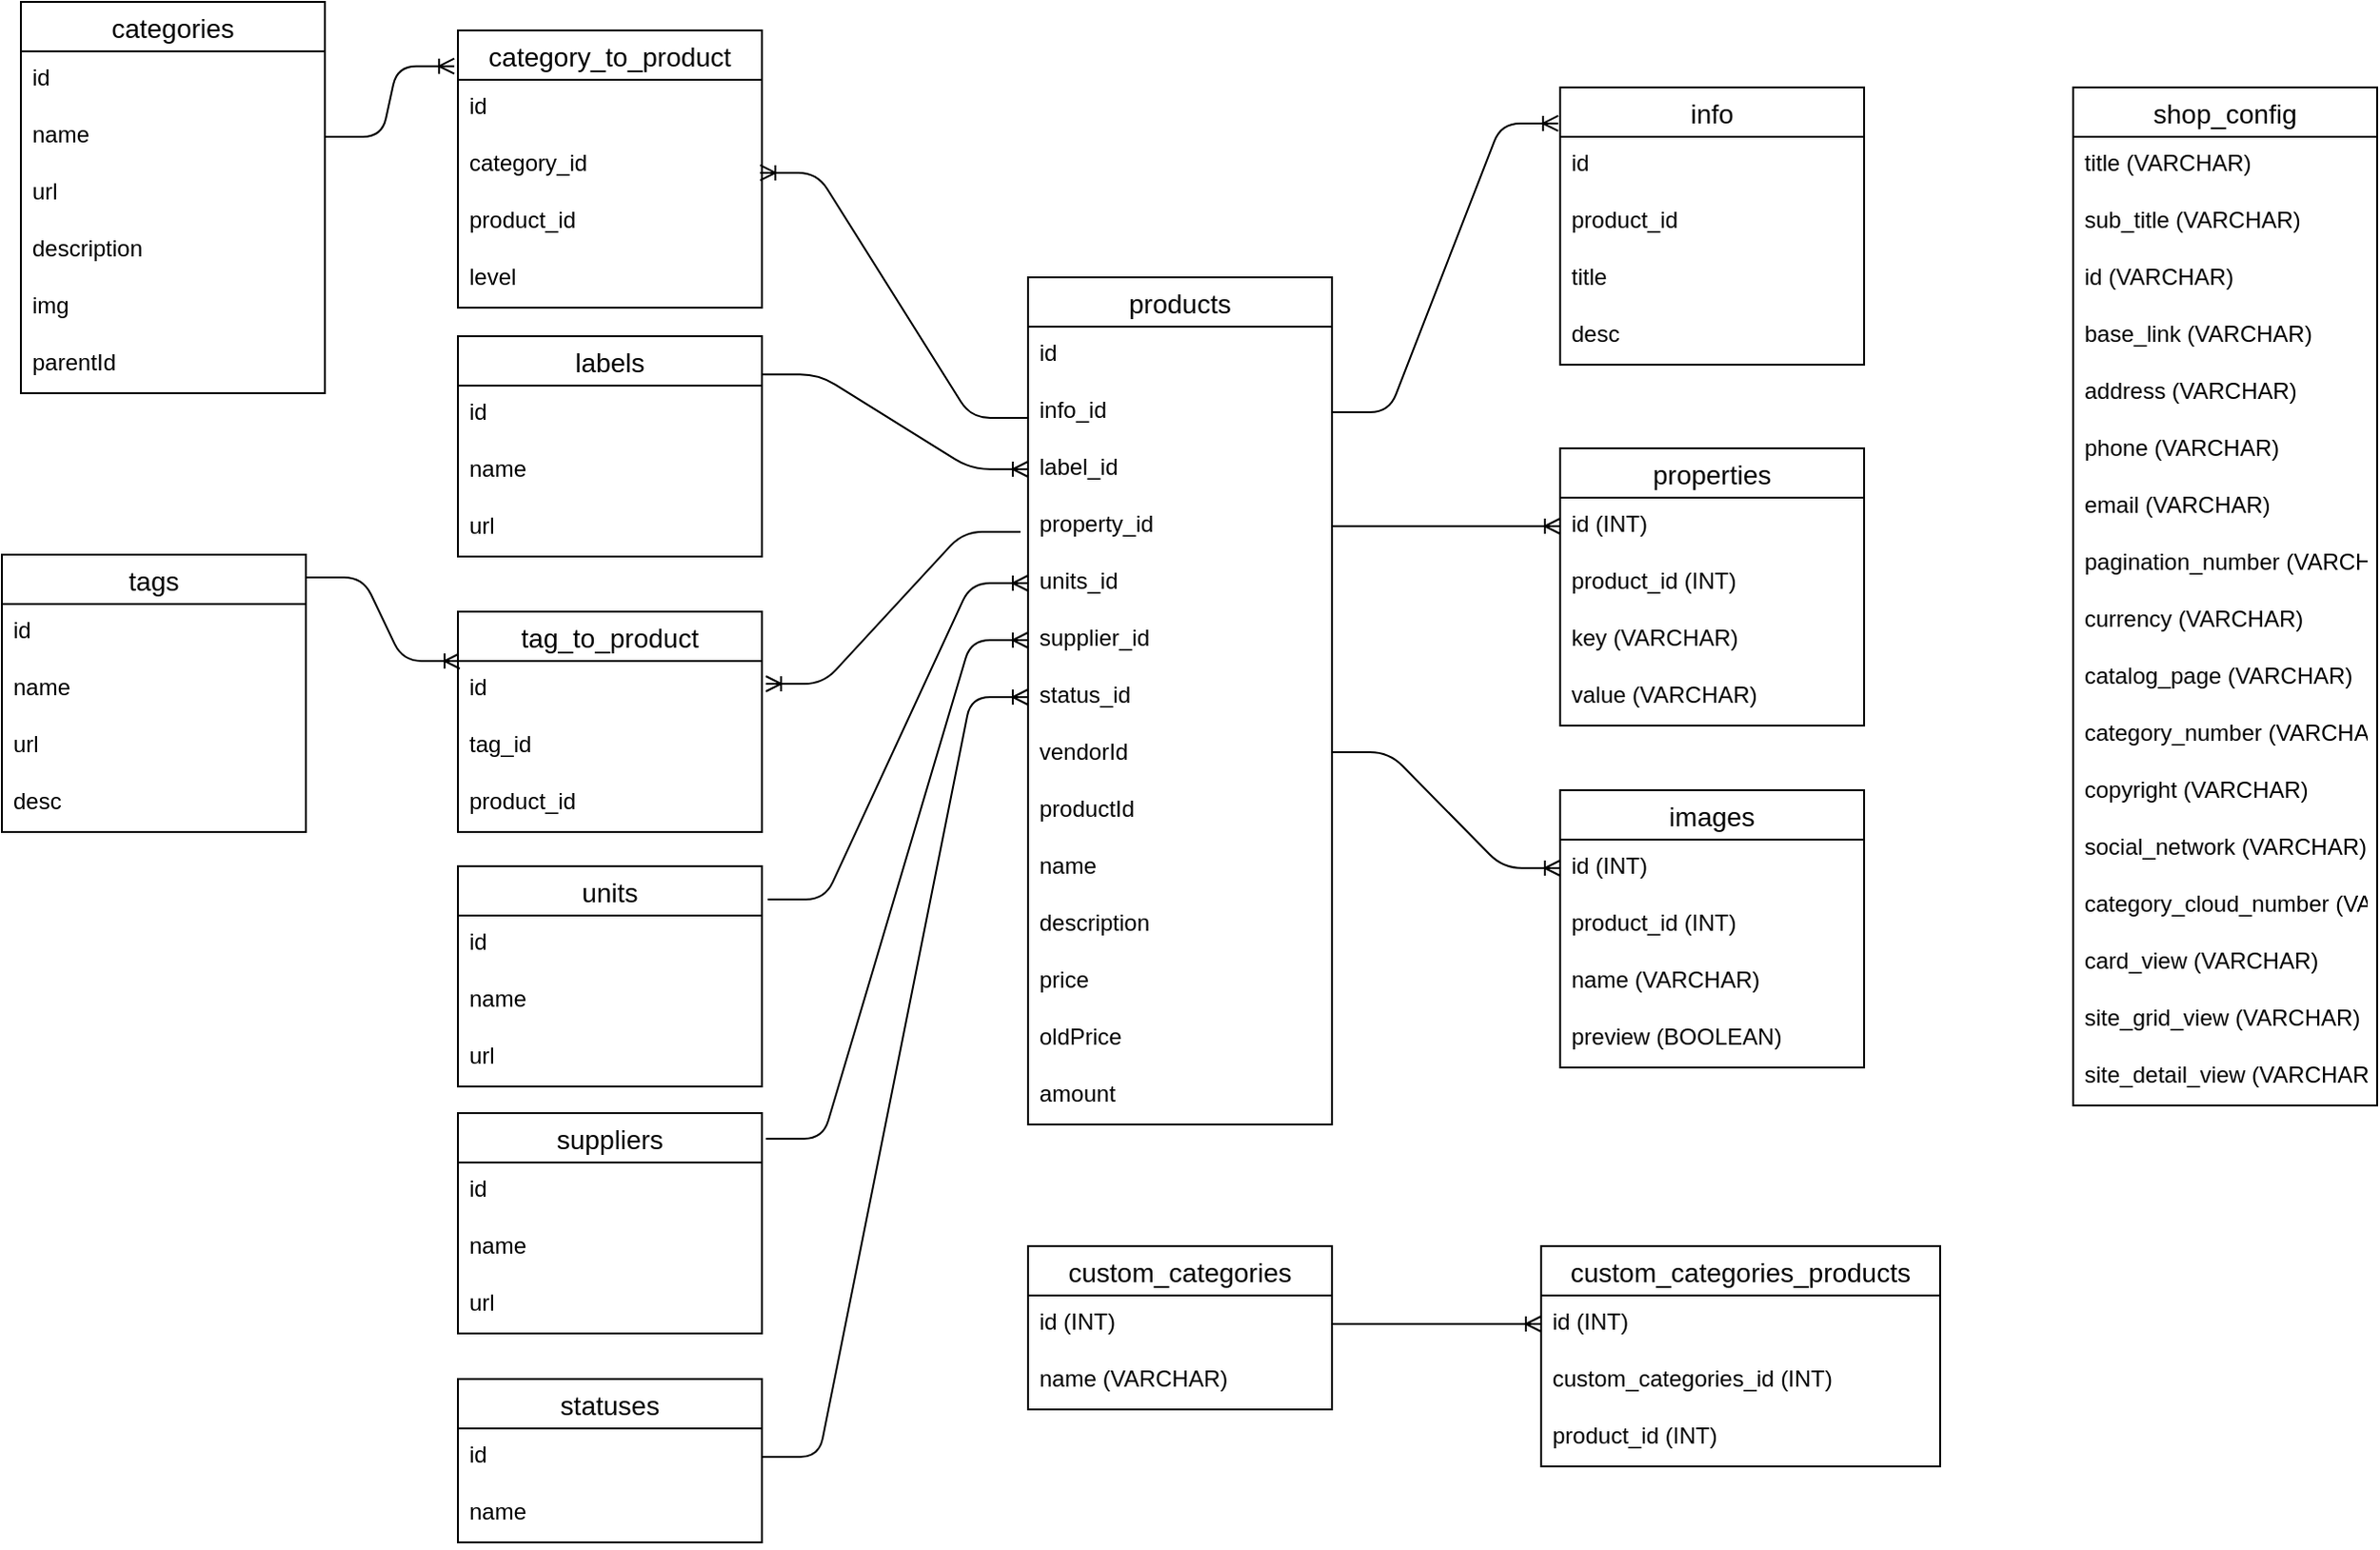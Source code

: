 <mxfile version="15.3.5" type="device"><diagram id="36N0CH02LClI_VY_MF4J" name="Page-1"><mxGraphModel dx="1422" dy="777" grid="1" gridSize="10" guides="1" tooltips="1" connect="1" arrows="1" fold="1" page="1" pageScale="1" pageWidth="2339" pageHeight="3300" math="0" shadow="0"><root><mxCell id="0"/><mxCell id="1" parent="0"/><mxCell id="BFThYjjBlG5zubjrRYY2-1" value="products" style="swimlane;fontStyle=0;childLayout=stackLayout;horizontal=1;startSize=26;horizontalStack=0;resizeParent=1;resizeParentMax=0;resizeLast=0;collapsible=1;marginBottom=0;align=center;fontSize=14;" parent="1" vertex="1"><mxGeometry x="620" y="215" width="160" height="446" as="geometry"/></mxCell><mxCell id="BFThYjjBlG5zubjrRYY2-2" value="id" style="text;strokeColor=none;fillColor=none;spacingLeft=4;spacingRight=4;overflow=hidden;rotatable=0;points=[[0,0.5],[1,0.5]];portConstraint=eastwest;fontSize=12;" parent="BFThYjjBlG5zubjrRYY2-1" vertex="1"><mxGeometry y="26" width="160" height="30" as="geometry"/></mxCell><mxCell id="BFThYjjBlG5zubjrRYY2-4" value="info_id" style="text;strokeColor=none;fillColor=none;spacingLeft=4;spacingRight=4;overflow=hidden;rotatable=0;points=[[0,0.5],[1,0.5]];portConstraint=eastwest;fontSize=12;" parent="BFThYjjBlG5zubjrRYY2-1" vertex="1"><mxGeometry y="56" width="160" height="30" as="geometry"/></mxCell><mxCell id="BFThYjjBlG5zubjrRYY2-85" value="label_id" style="text;strokeColor=none;fillColor=none;spacingLeft=4;spacingRight=4;overflow=hidden;rotatable=0;points=[[0,0.5],[1,0.5]];portConstraint=eastwest;fontSize=12;" parent="BFThYjjBlG5zubjrRYY2-1" vertex="1"><mxGeometry y="86" width="160" height="30" as="geometry"/></mxCell><mxCell id="BFThYjjBlG5zubjrRYY2-108" value="property_id&#10;" style="text;strokeColor=none;fillColor=none;spacingLeft=4;spacingRight=4;overflow=hidden;rotatable=0;points=[[0,0.5],[1,0.5]];portConstraint=eastwest;fontSize=12;" parent="BFThYjjBlG5zubjrRYY2-1" vertex="1"><mxGeometry y="116" width="160" height="30" as="geometry"/></mxCell><mxCell id="BFThYjjBlG5zubjrRYY2-28" value="units_id" style="text;strokeColor=none;fillColor=none;spacingLeft=4;spacingRight=4;overflow=hidden;rotatable=0;points=[[0,0.5],[1,0.5]];portConstraint=eastwest;fontSize=12;" parent="BFThYjjBlG5zubjrRYY2-1" vertex="1"><mxGeometry y="146" width="160" height="30" as="geometry"/></mxCell><mxCell id="BFThYjjBlG5zubjrRYY2-29" value="supplier_id" style="text;strokeColor=none;fillColor=none;spacingLeft=4;spacingRight=4;overflow=hidden;rotatable=0;points=[[0,0.5],[1,0.5]];portConstraint=eastwest;fontSize=12;" parent="BFThYjjBlG5zubjrRYY2-1" vertex="1"><mxGeometry y="176" width="160" height="30" as="geometry"/></mxCell><mxCell id="XD39l51S1EiZAexz2VsH-1" value="status_id" style="text;strokeColor=none;fillColor=none;spacingLeft=4;spacingRight=4;overflow=hidden;rotatable=0;points=[[0,0.5],[1,0.5]];portConstraint=eastwest;fontSize=12;" parent="BFThYjjBlG5zubjrRYY2-1" vertex="1"><mxGeometry y="206" width="160" height="30" as="geometry"/></mxCell><mxCell id="BFThYjjBlG5zubjrRYY2-5" value="vendorId" style="text;strokeColor=none;fillColor=none;spacingLeft=4;spacingRight=4;overflow=hidden;rotatable=0;points=[[0,0.5],[1,0.5]];portConstraint=eastwest;fontSize=12;" parent="BFThYjjBlG5zubjrRYY2-1" vertex="1"><mxGeometry y="236" width="160" height="30" as="geometry"/></mxCell><mxCell id="BFThYjjBlG5zubjrRYY2-84" value="productId" style="text;strokeColor=none;fillColor=none;spacingLeft=4;spacingRight=4;overflow=hidden;rotatable=0;points=[[0,0.5],[1,0.5]];portConstraint=eastwest;fontSize=12;" parent="BFThYjjBlG5zubjrRYY2-1" vertex="1"><mxGeometry y="266" width="160" height="30" as="geometry"/></mxCell><mxCell id="BFThYjjBlG5zubjrRYY2-6" value="name" style="text;strokeColor=none;fillColor=none;spacingLeft=4;spacingRight=4;overflow=hidden;rotatable=0;points=[[0,0.5],[1,0.5]];portConstraint=eastwest;fontSize=12;" parent="BFThYjjBlG5zubjrRYY2-1" vertex="1"><mxGeometry y="296" width="160" height="30" as="geometry"/></mxCell><mxCell id="BFThYjjBlG5zubjrRYY2-11" value="description" style="text;strokeColor=none;fillColor=none;spacingLeft=4;spacingRight=4;overflow=hidden;rotatable=0;points=[[0,0.5],[1,0.5]];portConstraint=eastwest;fontSize=12;" parent="BFThYjjBlG5zubjrRYY2-1" vertex="1"><mxGeometry y="326" width="160" height="30" as="geometry"/></mxCell><mxCell id="BFThYjjBlG5zubjrRYY2-30" value="price" style="text;strokeColor=none;fillColor=none;spacingLeft=4;spacingRight=4;overflow=hidden;rotatable=0;points=[[0,0.5],[1,0.5]];portConstraint=eastwest;fontSize=12;" parent="BFThYjjBlG5zubjrRYY2-1" vertex="1"><mxGeometry y="356" width="160" height="30" as="geometry"/></mxCell><mxCell id="BFThYjjBlG5zubjrRYY2-12" value="oldPrice" style="text;strokeColor=none;fillColor=none;spacingLeft=4;spacingRight=4;overflow=hidden;rotatable=0;points=[[0,0.5],[1,0.5]];portConstraint=eastwest;fontSize=12;" parent="BFThYjjBlG5zubjrRYY2-1" vertex="1"><mxGeometry y="386" width="160" height="30" as="geometry"/></mxCell><mxCell id="BFThYjjBlG5zubjrRYY2-27" value="amount" style="text;strokeColor=none;fillColor=none;spacingLeft=4;spacingRight=4;overflow=hidden;rotatable=0;points=[[0,0.5],[1,0.5]];portConstraint=eastwest;fontSize=12;" parent="BFThYjjBlG5zubjrRYY2-1" vertex="1"><mxGeometry y="416" width="160" height="30" as="geometry"/></mxCell><mxCell id="BFThYjjBlG5zubjrRYY2-33" value="info" style="swimlane;fontStyle=0;childLayout=stackLayout;horizontal=1;startSize=26;horizontalStack=0;resizeParent=1;resizeParentMax=0;resizeLast=0;collapsible=1;marginBottom=0;align=center;fontSize=14;" parent="1" vertex="1"><mxGeometry x="900" y="115" width="160" height="146" as="geometry"/></mxCell><mxCell id="BFThYjjBlG5zubjrRYY2-34" value="id" style="text;strokeColor=none;fillColor=none;spacingLeft=4;spacingRight=4;overflow=hidden;rotatable=0;points=[[0,0.5],[1,0.5]];portConstraint=eastwest;fontSize=12;" parent="BFThYjjBlG5zubjrRYY2-33" vertex="1"><mxGeometry y="26" width="160" height="30" as="geometry"/></mxCell><mxCell id="BFThYjjBlG5zubjrRYY2-70" value="product_id&#10;" style="text;strokeColor=none;fillColor=none;spacingLeft=4;spacingRight=4;overflow=hidden;rotatable=0;points=[[0,0.5],[1,0.5]];portConstraint=eastwest;fontSize=12;" parent="BFThYjjBlG5zubjrRYY2-33" vertex="1"><mxGeometry y="56" width="160" height="30" as="geometry"/></mxCell><mxCell id="BFThYjjBlG5zubjrRYY2-35" value="title" style="text;strokeColor=none;fillColor=none;spacingLeft=4;spacingRight=4;overflow=hidden;rotatable=0;points=[[0,0.5],[1,0.5]];portConstraint=eastwest;fontSize=12;" parent="BFThYjjBlG5zubjrRYY2-33" vertex="1"><mxGeometry y="86" width="160" height="30" as="geometry"/></mxCell><mxCell id="BFThYjjBlG5zubjrRYY2-36" value="desc" style="text;strokeColor=none;fillColor=none;spacingLeft=4;spacingRight=4;overflow=hidden;rotatable=0;points=[[0,0.5],[1,0.5]];portConstraint=eastwest;fontSize=12;" parent="BFThYjjBlG5zubjrRYY2-33" vertex="1"><mxGeometry y="116" width="160" height="30" as="geometry"/></mxCell><mxCell id="BFThYjjBlG5zubjrRYY2-38" value="" style="edgeStyle=entityRelationEdgeStyle;fontSize=12;html=1;endArrow=ERoneToMany;entryX=-0.006;entryY=0.13;entryDx=0;entryDy=0;exitX=1;exitY=0.5;exitDx=0;exitDy=0;entryPerimeter=0;" parent="1" source="BFThYjjBlG5zubjrRYY2-4" target="BFThYjjBlG5zubjrRYY2-33" edge="1"><mxGeometry width="100" height="100" relative="1" as="geometry"><mxPoint x="772" y="154" as="sourcePoint"/><mxPoint x="1050" y="531" as="targetPoint"/></mxGeometry></mxCell><mxCell id="BFThYjjBlG5zubjrRYY2-39" value="categories" style="swimlane;fontStyle=0;childLayout=stackLayout;horizontal=1;startSize=26;horizontalStack=0;resizeParent=1;resizeParentMax=0;resizeLast=0;collapsible=1;marginBottom=0;align=center;fontSize=14;flipH=1;" parent="1" vertex="1"><mxGeometry x="90" y="70" width="160" height="206" as="geometry"/></mxCell><mxCell id="BFThYjjBlG5zubjrRYY2-40" value="id" style="text;strokeColor=none;fillColor=none;spacingLeft=4;spacingRight=4;overflow=hidden;rotatable=0;points=[[0,0.5],[1,0.5]];portConstraint=eastwest;fontSize=12;" parent="BFThYjjBlG5zubjrRYY2-39" vertex="1"><mxGeometry y="26" width="160" height="30" as="geometry"/></mxCell><mxCell id="BFThYjjBlG5zubjrRYY2-71" value="name" style="text;strokeColor=none;fillColor=none;spacingLeft=4;spacingRight=4;overflow=hidden;rotatable=0;points=[[0,0.5],[1,0.5]];portConstraint=eastwest;fontSize=12;" parent="BFThYjjBlG5zubjrRYY2-39" vertex="1"><mxGeometry y="56" width="160" height="30" as="geometry"/></mxCell><mxCell id="BFThYjjBlG5zubjrRYY2-72" value="url" style="text;strokeColor=none;fillColor=none;spacingLeft=4;spacingRight=4;overflow=hidden;rotatable=0;points=[[0,0.5],[1,0.5]];portConstraint=eastwest;fontSize=12;" parent="BFThYjjBlG5zubjrRYY2-39" vertex="1"><mxGeometry y="86" width="160" height="30" as="geometry"/></mxCell><mxCell id="BFThYjjBlG5zubjrRYY2-87" value="description" style="text;strokeColor=none;fillColor=none;spacingLeft=4;spacingRight=4;overflow=hidden;rotatable=0;points=[[0,0.5],[1,0.5]];portConstraint=eastwest;fontSize=12;" parent="BFThYjjBlG5zubjrRYY2-39" vertex="1"><mxGeometry y="116" width="160" height="30" as="geometry"/></mxCell><mxCell id="BFThYjjBlG5zubjrRYY2-88" value="img" style="text;strokeColor=none;fillColor=none;spacingLeft=4;spacingRight=4;overflow=hidden;rotatable=0;points=[[0,0.5],[1,0.5]];portConstraint=eastwest;fontSize=12;" parent="BFThYjjBlG5zubjrRYY2-39" vertex="1"><mxGeometry y="146" width="160" height="30" as="geometry"/></mxCell><mxCell id="2tE6KyGhtr5BVdpOvnAl-1" value="parentId" style="text;strokeColor=none;fillColor=none;spacingLeft=4;spacingRight=4;overflow=hidden;rotatable=0;points=[[0,0.5],[1,0.5]];portConstraint=eastwest;fontSize=12;" parent="BFThYjjBlG5zubjrRYY2-39" vertex="1"><mxGeometry y="176" width="160" height="30" as="geometry"/></mxCell><mxCell id="BFThYjjBlG5zubjrRYY2-50" value="tags" style="swimlane;fontStyle=0;childLayout=stackLayout;horizontal=1;startSize=26;horizontalStack=0;resizeParent=1;resizeParentMax=0;resizeLast=0;collapsible=1;marginBottom=0;align=center;fontSize=14;" parent="1" vertex="1"><mxGeometry x="80" y="361" width="160" height="146" as="geometry"/></mxCell><mxCell id="BFThYjjBlG5zubjrRYY2-51" value="id" style="text;strokeColor=none;fillColor=none;spacingLeft=4;spacingRight=4;overflow=hidden;rotatable=0;points=[[0,0.5],[1,0.5]];portConstraint=eastwest;fontSize=12;" parent="BFThYjjBlG5zubjrRYY2-50" vertex="1"><mxGeometry y="26" width="160" height="30" as="geometry"/></mxCell><mxCell id="BFThYjjBlG5zubjrRYY2-52" value="name" style="text;strokeColor=none;fillColor=none;spacingLeft=4;spacingRight=4;overflow=hidden;rotatable=0;points=[[0,0.5],[1,0.5]];portConstraint=eastwest;fontSize=12;" parent="BFThYjjBlG5zubjrRYY2-50" vertex="1"><mxGeometry y="56" width="160" height="30" as="geometry"/></mxCell><mxCell id="BFThYjjBlG5zubjrRYY2-53" value="url" style="text;strokeColor=none;fillColor=none;spacingLeft=4;spacingRight=4;overflow=hidden;rotatable=0;points=[[0,0.5],[1,0.5]];portConstraint=eastwest;fontSize=12;" parent="BFThYjjBlG5zubjrRYY2-50" vertex="1"><mxGeometry y="86" width="160" height="30" as="geometry"/></mxCell><mxCell id="BFThYjjBlG5zubjrRYY2-125" value="desc" style="text;strokeColor=none;fillColor=none;spacingLeft=4;spacingRight=4;overflow=hidden;rotatable=0;points=[[0,0.5],[1,0.5]];portConstraint=eastwest;fontSize=12;" parent="BFThYjjBlG5zubjrRYY2-50" vertex="1"><mxGeometry y="116" width="160" height="30" as="geometry"/></mxCell><mxCell id="BFThYjjBlG5zubjrRYY2-54" value="" style="edgeStyle=entityRelationEdgeStyle;fontSize=12;html=1;endArrow=ERoneToMany;rounded=1;targetPerimeterSpacing=4;startSize=13;entryX=0.006;entryY=0;entryDx=0;entryDy=0;entryPerimeter=0;exitX=1;exitY=0.082;exitDx=0;exitDy=0;exitPerimeter=0;" parent="1" source="BFThYjjBlG5zubjrRYY2-50" target="1uZhw6osIgVFx9gYgVaO-2" edge="1"><mxGeometry width="100" height="100" relative="1" as="geometry"><mxPoint x="244" y="375" as="sourcePoint"/><mxPoint x="210" y="475" as="targetPoint"/></mxGeometry></mxCell><mxCell id="BFThYjjBlG5zubjrRYY2-58" value="labels" style="swimlane;fontStyle=0;childLayout=stackLayout;horizontal=1;startSize=26;horizontalStack=0;resizeParent=1;resizeParentMax=0;resizeLast=0;collapsible=1;marginBottom=0;align=center;fontSize=14;" parent="1" vertex="1"><mxGeometry x="320" y="246" width="160" height="116" as="geometry"/></mxCell><mxCell id="BFThYjjBlG5zubjrRYY2-59" value="id" style="text;strokeColor=none;fillColor=none;spacingLeft=4;spacingRight=4;overflow=hidden;rotatable=0;points=[[0,0.5],[1,0.5]];portConstraint=eastwest;fontSize=12;" parent="BFThYjjBlG5zubjrRYY2-58" vertex="1"><mxGeometry y="26" width="160" height="30" as="geometry"/></mxCell><mxCell id="BFThYjjBlG5zubjrRYY2-60" value="name" style="text;strokeColor=none;fillColor=none;spacingLeft=4;spacingRight=4;overflow=hidden;rotatable=0;points=[[0,0.5],[1,0.5]];portConstraint=eastwest;fontSize=12;" parent="BFThYjjBlG5zubjrRYY2-58" vertex="1"><mxGeometry y="56" width="160" height="30" as="geometry"/></mxCell><mxCell id="H0rut0uH2aOcFaJDdHQ3-23" value="url" style="text;strokeColor=none;fillColor=none;spacingLeft=4;spacingRight=4;overflow=hidden;rotatable=0;points=[[0,0.5],[1,0.5]];portConstraint=eastwest;fontSize=12;" parent="BFThYjjBlG5zubjrRYY2-58" vertex="1"><mxGeometry y="86" width="160" height="30" as="geometry"/></mxCell><mxCell id="BFThYjjBlG5zubjrRYY2-63" value="" style="edgeStyle=entityRelationEdgeStyle;fontSize=12;html=1;endArrow=ERoneToMany;startSize=13;targetPerimeterSpacing=4;strokeColor=#000000;exitX=1;exitY=0.174;exitDx=0;exitDy=0;exitPerimeter=0;entryX=0;entryY=0.5;entryDx=0;entryDy=0;" parent="1" source="BFThYjjBlG5zubjrRYY2-58" target="BFThYjjBlG5zubjrRYY2-85" edge="1"><mxGeometry width="100" height="100" relative="1" as="geometry"><mxPoint x="520" y="215" as="sourcePoint"/><mxPoint x="770" y="186" as="targetPoint"/></mxGeometry></mxCell><mxCell id="BFThYjjBlG5zubjrRYY2-109" value="properties" style="swimlane;fontStyle=0;childLayout=stackLayout;horizontal=1;startSize=26;horizontalStack=0;resizeParent=1;resizeParentMax=0;resizeLast=0;collapsible=1;marginBottom=0;align=center;fontSize=14;" parent="1" vertex="1"><mxGeometry x="900" y="305" width="160" height="146" as="geometry"/></mxCell><mxCell id="BFThYjjBlG5zubjrRYY2-110" value="id (INT)" style="text;strokeColor=none;fillColor=none;spacingLeft=4;spacingRight=4;overflow=hidden;rotatable=0;points=[[0,0.5],[1,0.5]];portConstraint=eastwest;fontSize=12;" parent="BFThYjjBlG5zubjrRYY2-109" vertex="1"><mxGeometry y="26" width="160" height="30" as="geometry"/></mxCell><mxCell id="BFThYjjBlG5zubjrRYY2-111" value="product_id (INT)&#10;" style="text;strokeColor=none;fillColor=none;spacingLeft=4;spacingRight=4;overflow=hidden;rotatable=0;points=[[0,0.5],[1,0.5]];portConstraint=eastwest;fontSize=12;" parent="BFThYjjBlG5zubjrRYY2-109" vertex="1"><mxGeometry y="56" width="160" height="30" as="geometry"/></mxCell><mxCell id="H0rut0uH2aOcFaJDdHQ3-28" value="key (VARCHAR)" style="text;strokeColor=none;fillColor=none;spacingLeft=4;spacingRight=4;overflow=hidden;rotatable=0;points=[[0,0.5],[1,0.5]];portConstraint=eastwest;fontSize=12;" parent="BFThYjjBlG5zubjrRYY2-109" vertex="1"><mxGeometry y="86" width="160" height="30" as="geometry"/></mxCell><mxCell id="H0rut0uH2aOcFaJDdHQ3-29" value="value (VARCHAR)" style="text;strokeColor=none;fillColor=none;spacingLeft=4;spacingRight=4;overflow=hidden;rotatable=0;points=[[0,0.5],[1,0.5]];portConstraint=eastwest;fontSize=12;" parent="BFThYjjBlG5zubjrRYY2-109" vertex="1"><mxGeometry y="116" width="160" height="30" as="geometry"/></mxCell><mxCell id="BFThYjjBlG5zubjrRYY2-114" value="" style="edgeStyle=entityRelationEdgeStyle;fontSize=12;html=1;endArrow=ERoneToMany;entryX=0;entryY=0.5;entryDx=0;entryDy=0;exitX=1;exitY=0.5;exitDx=0;exitDy=0;" parent="1" source="BFThYjjBlG5zubjrRYY2-108" target="BFThYjjBlG5zubjrRYY2-110" edge="1"><mxGeometry width="100" height="100" relative="1" as="geometry"><mxPoint x="790" y="409.01" as="sourcePoint"/><mxPoint x="909.04" y="226.99" as="targetPoint"/></mxGeometry></mxCell><mxCell id="BFThYjjBlG5zubjrRYY2-118" value="category_to_product" style="swimlane;fontStyle=0;childLayout=stackLayout;horizontal=1;startSize=26;horizontalStack=0;resizeParent=1;resizeParentMax=0;resizeLast=0;collapsible=1;marginBottom=0;align=center;fontSize=14;" parent="1" vertex="1"><mxGeometry x="320" y="85" width="160" height="146" as="geometry"/></mxCell><mxCell id="BFThYjjBlG5zubjrRYY2-119" value="id" style="text;strokeColor=none;fillColor=none;spacingLeft=4;spacingRight=4;overflow=hidden;rotatable=0;points=[[0,0.5],[1,0.5]];portConstraint=eastwest;fontSize=12;" parent="BFThYjjBlG5zubjrRYY2-118" vertex="1"><mxGeometry y="26" width="160" height="30" as="geometry"/></mxCell><mxCell id="BFThYjjBlG5zubjrRYY2-120" value="category_id" style="text;strokeColor=none;fillColor=none;spacingLeft=4;spacingRight=4;overflow=hidden;rotatable=0;points=[[0,0.5],[1,0.5]];portConstraint=eastwest;fontSize=12;" parent="BFThYjjBlG5zubjrRYY2-118" vertex="1"><mxGeometry y="56" width="160" height="30" as="geometry"/></mxCell><mxCell id="BFThYjjBlG5zubjrRYY2-121" value="product_id" style="text;strokeColor=none;fillColor=none;spacingLeft=4;spacingRight=4;overflow=hidden;rotatable=0;points=[[0,0.5],[1,0.5]];portConstraint=eastwest;fontSize=12;" parent="BFThYjjBlG5zubjrRYY2-118" vertex="1"><mxGeometry y="86" width="160" height="30" as="geometry"/></mxCell><mxCell id="BFThYjjBlG5zubjrRYY2-124" value="level" style="text;strokeColor=none;fillColor=none;spacingLeft=4;spacingRight=4;overflow=hidden;rotatable=0;points=[[0,0.5],[1,0.5]];portConstraint=eastwest;fontSize=12;" parent="BFThYjjBlG5zubjrRYY2-118" vertex="1"><mxGeometry y="116" width="160" height="30" as="geometry"/></mxCell><mxCell id="BFThYjjBlG5zubjrRYY2-122" value="" style="edgeStyle=entityRelationEdgeStyle;fontSize=12;html=1;endArrow=ERoneToMany;startSize=13;targetPerimeterSpacing=4;strokeColor=#000000;exitX=1;exitY=0.5;exitDx=0;exitDy=0;entryX=-0.012;entryY=0.129;entryDx=0;entryDy=0;entryPerimeter=0;" parent="1" source="BFThYjjBlG5zubjrRYY2-71" target="BFThYjjBlG5zubjrRYY2-118" edge="1"><mxGeometry width="100" height="100" relative="1" as="geometry"><mxPoint x="180" y="286" as="sourcePoint"/><mxPoint x="320" y="245" as="targetPoint"/></mxGeometry></mxCell><mxCell id="BFThYjjBlG5zubjrRYY2-126" value="units" style="swimlane;fontStyle=0;childLayout=stackLayout;horizontal=1;startSize=26;horizontalStack=0;resizeParent=1;resizeParentMax=0;resizeLast=0;collapsible=1;marginBottom=0;align=center;fontSize=14;" parent="1" vertex="1"><mxGeometry x="320" y="525" width="160" height="116" as="geometry"/></mxCell><mxCell id="BFThYjjBlG5zubjrRYY2-127" value="id" style="text;strokeColor=none;fillColor=none;spacingLeft=4;spacingRight=4;overflow=hidden;rotatable=0;points=[[0,0.5],[1,0.5]];portConstraint=eastwest;fontSize=12;" parent="BFThYjjBlG5zubjrRYY2-126" vertex="1"><mxGeometry y="26" width="160" height="30" as="geometry"/></mxCell><mxCell id="BFThYjjBlG5zubjrRYY2-128" value="name" style="text;strokeColor=none;fillColor=none;spacingLeft=4;spacingRight=4;overflow=hidden;rotatable=0;points=[[0,0.5],[1,0.5]];portConstraint=eastwest;fontSize=12;" parent="BFThYjjBlG5zubjrRYY2-126" vertex="1"><mxGeometry y="56" width="160" height="30" as="geometry"/></mxCell><mxCell id="H0rut0uH2aOcFaJDdHQ3-27" value="url" style="text;strokeColor=none;fillColor=none;spacingLeft=4;spacingRight=4;overflow=hidden;rotatable=0;points=[[0,0.5],[1,0.5]];portConstraint=eastwest;fontSize=12;" parent="BFThYjjBlG5zubjrRYY2-126" vertex="1"><mxGeometry y="86" width="160" height="30" as="geometry"/></mxCell><mxCell id="BFThYjjBlG5zubjrRYY2-131" value="" style="edgeStyle=entityRelationEdgeStyle;fontSize=12;html=1;endArrow=ERoneToMany;startSize=13;targetPerimeterSpacing=4;strokeColor=#000000;exitX=1.019;exitY=0.151;exitDx=0;exitDy=0;exitPerimeter=0;entryX=0;entryY=0.5;entryDx=0;entryDy=0;" parent="1" source="BFThYjjBlG5zubjrRYY2-126" target="BFThYjjBlG5zubjrRYY2-28" edge="1"><mxGeometry width="100" height="100" relative="1" as="geometry"><mxPoint x="500" y="825" as="sourcePoint"/><mxPoint x="600" y="725" as="targetPoint"/></mxGeometry></mxCell><mxCell id="BFThYjjBlG5zubjrRYY2-132" value="suppliers" style="swimlane;fontStyle=0;childLayout=stackLayout;horizontal=1;startSize=26;horizontalStack=0;resizeParent=1;resizeParentMax=0;resizeLast=0;collapsible=1;marginBottom=0;align=center;fontSize=14;" parent="1" vertex="1"><mxGeometry x="320" y="655" width="160" height="116" as="geometry"/></mxCell><mxCell id="BFThYjjBlG5zubjrRYY2-133" value="id" style="text;strokeColor=none;fillColor=none;spacingLeft=4;spacingRight=4;overflow=hidden;rotatable=0;points=[[0,0.5],[1,0.5]];portConstraint=eastwest;fontSize=12;" parent="BFThYjjBlG5zubjrRYY2-132" vertex="1"><mxGeometry y="26" width="160" height="30" as="geometry"/></mxCell><mxCell id="BFThYjjBlG5zubjrRYY2-134" value="name" style="text;strokeColor=none;fillColor=none;spacingLeft=4;spacingRight=4;overflow=hidden;rotatable=0;points=[[0,0.5],[1,0.5]];portConstraint=eastwest;fontSize=12;" parent="BFThYjjBlG5zubjrRYY2-132" vertex="1"><mxGeometry y="56" width="160" height="30" as="geometry"/></mxCell><mxCell id="H0rut0uH2aOcFaJDdHQ3-26" value="url" style="text;strokeColor=none;fillColor=none;spacingLeft=4;spacingRight=4;overflow=hidden;rotatable=0;points=[[0,0.5],[1,0.5]];portConstraint=eastwest;fontSize=12;" parent="BFThYjjBlG5zubjrRYY2-132" vertex="1"><mxGeometry y="86" width="160" height="30" as="geometry"/></mxCell><mxCell id="BFThYjjBlG5zubjrRYY2-135" value="" style="edgeStyle=entityRelationEdgeStyle;fontSize=12;html=1;endArrow=ERoneToMany;startSize=13;targetPerimeterSpacing=4;strokeColor=#000000;exitX=1.013;exitY=0.116;exitDx=0;exitDy=0;exitPerimeter=0;entryX=0;entryY=0.5;entryDx=0;entryDy=0;" parent="1" source="BFThYjjBlG5zubjrRYY2-132" target="BFThYjjBlG5zubjrRYY2-29" edge="1"><mxGeometry width="100" height="100" relative="1" as="geometry"><mxPoint x="500" y="715" as="sourcePoint"/><mxPoint x="600" y="615" as="targetPoint"/></mxGeometry></mxCell><mxCell id="1uZhw6osIgVFx9gYgVaO-1" value="tag_to_product" style="swimlane;fontStyle=0;childLayout=stackLayout;horizontal=1;startSize=26;horizontalStack=0;resizeParent=1;resizeParentMax=0;resizeLast=0;collapsible=1;marginBottom=0;align=center;fontSize=14;" parent="1" vertex="1"><mxGeometry x="320" y="391" width="160" height="116" as="geometry"/></mxCell><mxCell id="1uZhw6osIgVFx9gYgVaO-2" value="id" style="text;strokeColor=none;fillColor=none;spacingLeft=4;spacingRight=4;overflow=hidden;rotatable=0;points=[[0,0.5],[1,0.5]];portConstraint=eastwest;fontSize=12;" parent="1uZhw6osIgVFx9gYgVaO-1" vertex="1"><mxGeometry y="26" width="160" height="30" as="geometry"/></mxCell><mxCell id="1uZhw6osIgVFx9gYgVaO-3" value="tag_id" style="text;strokeColor=none;fillColor=none;spacingLeft=4;spacingRight=4;overflow=hidden;rotatable=0;points=[[0,0.5],[1,0.5]];portConstraint=eastwest;fontSize=12;" parent="1uZhw6osIgVFx9gYgVaO-1" vertex="1"><mxGeometry y="56" width="160" height="30" as="geometry"/></mxCell><mxCell id="1uZhw6osIgVFx9gYgVaO-4" value="product_id" style="text;strokeColor=none;fillColor=none;spacingLeft=4;spacingRight=4;overflow=hidden;rotatable=0;points=[[0,0.5],[1,0.5]];portConstraint=eastwest;fontSize=12;" parent="1uZhw6osIgVFx9gYgVaO-1" vertex="1"><mxGeometry y="86" width="160" height="30" as="geometry"/></mxCell><mxCell id="H0rut0uH2aOcFaJDdHQ3-21" value="" style="edgeStyle=entityRelationEdgeStyle;fontSize=12;html=1;endArrow=none;fontColor=#FF0008;verticalAlign=middle;startArrow=ERoneToMany;startFill=0;endFill=0;exitX=0.994;exitY=0.633;exitDx=0;exitDy=0;exitPerimeter=0;entryX=0;entryY=0.6;entryDx=0;entryDy=0;entryPerimeter=0;" parent="1" source="BFThYjjBlG5zubjrRYY2-120" target="BFThYjjBlG5zubjrRYY2-4" edge="1"><mxGeometry width="100" height="100" relative="1" as="geometry"><mxPoint x="510" y="157.5" as="sourcePoint"/><mxPoint x="615.04" y="289" as="targetPoint"/></mxGeometry></mxCell><mxCell id="H0rut0uH2aOcFaJDdHQ3-22" value="" style="edgeStyle=entityRelationEdgeStyle;fontSize=12;html=1;endArrow=none;fontColor=#FF0008;verticalAlign=middle;startArrow=ERoneToMany;startFill=0;endFill=0;exitX=1.013;exitY=0.4;exitDx=0;exitDy=0;exitPerimeter=0;entryX=-0.025;entryY=0.6;entryDx=0;entryDy=0;entryPerimeter=0;" parent="1" source="1uZhw6osIgVFx9gYgVaO-2" target="BFThYjjBlG5zubjrRYY2-108" edge="1"><mxGeometry width="100" height="100" relative="1" as="geometry"><mxPoint x="480" y="355" as="sourcePoint"/><mxPoint x="594" y="356" as="targetPoint"/></mxGeometry></mxCell><mxCell id="2tE6KyGhtr5BVdpOvnAl-2" value="images" style="swimlane;fontStyle=0;childLayout=stackLayout;horizontal=1;startSize=26;horizontalStack=0;resizeParent=1;resizeParentMax=0;resizeLast=0;collapsible=1;marginBottom=0;align=center;fontSize=14;" parent="1" vertex="1"><mxGeometry x="900" y="485" width="160" height="146" as="geometry"/></mxCell><mxCell id="2tE6KyGhtr5BVdpOvnAl-3" value="id (INT)" style="text;strokeColor=none;fillColor=none;spacingLeft=4;spacingRight=4;overflow=hidden;rotatable=0;points=[[0,0.5],[1,0.5]];portConstraint=eastwest;fontSize=12;" parent="2tE6KyGhtr5BVdpOvnAl-2" vertex="1"><mxGeometry y="26" width="160" height="30" as="geometry"/></mxCell><mxCell id="2tE6KyGhtr5BVdpOvnAl-4" value="product_id (INT)&#10;" style="text;strokeColor=none;fillColor=none;spacingLeft=4;spacingRight=4;overflow=hidden;rotatable=0;points=[[0,0.5],[1,0.5]];portConstraint=eastwest;fontSize=12;" parent="2tE6KyGhtr5BVdpOvnAl-2" vertex="1"><mxGeometry y="56" width="160" height="30" as="geometry"/></mxCell><mxCell id="2tE6KyGhtr5BVdpOvnAl-5" value="name (VARCHAR)" style="text;strokeColor=none;fillColor=none;spacingLeft=4;spacingRight=4;overflow=hidden;rotatable=0;points=[[0,0.5],[1,0.5]];portConstraint=eastwest;fontSize=12;" parent="2tE6KyGhtr5BVdpOvnAl-2" vertex="1"><mxGeometry y="86" width="160" height="30" as="geometry"/></mxCell><mxCell id="2tE6KyGhtr5BVdpOvnAl-6" value="preview (BOOLEAN)" style="text;strokeColor=none;fillColor=none;spacingLeft=4;spacingRight=4;overflow=hidden;rotatable=0;points=[[0,0.5],[1,0.5]];portConstraint=eastwest;fontSize=12;" parent="2tE6KyGhtr5BVdpOvnAl-2" vertex="1"><mxGeometry y="116" width="160" height="30" as="geometry"/></mxCell><mxCell id="2tE6KyGhtr5BVdpOvnAl-7" value="" style="edgeStyle=entityRelationEdgeStyle;fontSize=12;html=1;endArrow=ERoneToMany;entryX=0;entryY=0.5;entryDx=0;entryDy=0;exitX=1;exitY=0.5;exitDx=0;exitDy=0;" parent="1" target="2tE6KyGhtr5BVdpOvnAl-3" edge="1"><mxGeometry width="100" height="100" relative="1" as="geometry"><mxPoint x="780" y="465" as="sourcePoint"/><mxPoint x="900" y="465" as="targetPoint"/></mxGeometry></mxCell><mxCell id="XD39l51S1EiZAexz2VsH-2" value="statuses" style="swimlane;fontStyle=0;childLayout=stackLayout;horizontal=1;startSize=26;horizontalStack=0;resizeParent=1;resizeParentMax=0;resizeLast=0;collapsible=1;marginBottom=0;align=center;fontSize=14;" parent="1" vertex="1"><mxGeometry x="320" y="795" width="160" height="86" as="geometry"/></mxCell><mxCell id="XD39l51S1EiZAexz2VsH-3" value="id" style="text;strokeColor=none;fillColor=none;spacingLeft=4;spacingRight=4;overflow=hidden;rotatable=0;points=[[0,0.5],[1,0.5]];portConstraint=eastwest;fontSize=12;" parent="XD39l51S1EiZAexz2VsH-2" vertex="1"><mxGeometry y="26" width="160" height="30" as="geometry"/></mxCell><mxCell id="XD39l51S1EiZAexz2VsH-4" value="name" style="text;strokeColor=none;fillColor=none;spacingLeft=4;spacingRight=4;overflow=hidden;rotatable=0;points=[[0,0.5],[1,0.5]];portConstraint=eastwest;fontSize=12;" parent="XD39l51S1EiZAexz2VsH-2" vertex="1"><mxGeometry y="56" width="160" height="30" as="geometry"/></mxCell><mxCell id="XD39l51S1EiZAexz2VsH-6" value="" style="edgeStyle=entityRelationEdgeStyle;fontSize=12;html=1;endArrow=ERoneToMany;startSize=13;targetPerimeterSpacing=4;strokeColor=#000000;exitX=1;exitY=0.5;exitDx=0;exitDy=0;entryX=0;entryY=0.5;entryDx=0;entryDy=0;" parent="1" source="XD39l51S1EiZAexz2VsH-3" target="XD39l51S1EiZAexz2VsH-1" edge="1"><mxGeometry width="100" height="100" relative="1" as="geometry"><mxPoint x="480.0" y="837.456" as="sourcePoint"/><mxPoint x="617.92" y="575" as="targetPoint"/></mxGeometry></mxCell><mxCell id="-swWnSWeCs3NQBNjHgSg-1" value="shop_config" style="swimlane;fontStyle=0;childLayout=stackLayout;horizontal=1;startSize=26;horizontalStack=0;resizeParent=1;resizeParentMax=0;resizeLast=0;collapsible=1;marginBottom=0;align=center;fontSize=14;" parent="1" vertex="1"><mxGeometry x="1170" y="115" width="160" height="536" as="geometry"/></mxCell><mxCell id="-swWnSWeCs3NQBNjHgSg-2" value="title (VARCHAR)" style="text;strokeColor=none;fillColor=none;spacingLeft=4;spacingRight=4;overflow=hidden;rotatable=0;points=[[0,0.5],[1,0.5]];portConstraint=eastwest;fontSize=12;" parent="-swWnSWeCs3NQBNjHgSg-1" vertex="1"><mxGeometry y="26" width="160" height="30" as="geometry"/></mxCell><mxCell id="-swWnSWeCs3NQBNjHgSg-3" value="sub_title (VARCHAR)" style="text;strokeColor=none;fillColor=none;spacingLeft=4;spacingRight=4;overflow=hidden;rotatable=0;points=[[0,0.5],[1,0.5]];portConstraint=eastwest;fontSize=12;" parent="-swWnSWeCs3NQBNjHgSg-1" vertex="1"><mxGeometry y="56" width="160" height="30" as="geometry"/></mxCell><mxCell id="-swWnSWeCs3NQBNjHgSg-4" value="id (VARCHAR)" style="text;strokeColor=none;fillColor=none;spacingLeft=4;spacingRight=4;overflow=hidden;rotatable=0;points=[[0,0.5],[1,0.5]];portConstraint=eastwest;fontSize=12;" parent="-swWnSWeCs3NQBNjHgSg-1" vertex="1"><mxGeometry y="86" width="160" height="30" as="geometry"/></mxCell><mxCell id="-swWnSWeCs3NQBNjHgSg-5" value="base_link (VARCHAR)" style="text;strokeColor=none;fillColor=none;spacingLeft=4;spacingRight=4;overflow=hidden;rotatable=0;points=[[0,0.5],[1,0.5]];portConstraint=eastwest;fontSize=12;" parent="-swWnSWeCs3NQBNjHgSg-1" vertex="1"><mxGeometry y="116" width="160" height="30" as="geometry"/></mxCell><mxCell id="-swWnSWeCs3NQBNjHgSg-6" value="address (VARCHAR)" style="text;strokeColor=none;fillColor=none;spacingLeft=4;spacingRight=4;overflow=hidden;rotatable=0;points=[[0,0.5],[1,0.5]];portConstraint=eastwest;fontSize=12;" parent="-swWnSWeCs3NQBNjHgSg-1" vertex="1"><mxGeometry y="146" width="160" height="30" as="geometry"/></mxCell><mxCell id="-swWnSWeCs3NQBNjHgSg-7" value="phone (VARCHAR)" style="text;strokeColor=none;fillColor=none;spacingLeft=4;spacingRight=4;overflow=hidden;rotatable=0;points=[[0,0.5],[1,0.5]];portConstraint=eastwest;fontSize=12;" parent="-swWnSWeCs3NQBNjHgSg-1" vertex="1"><mxGeometry y="176" width="160" height="30" as="geometry"/></mxCell><mxCell id="-swWnSWeCs3NQBNjHgSg-8" value="email (VARCHAR)" style="text;strokeColor=none;fillColor=none;spacingLeft=4;spacingRight=4;overflow=hidden;rotatable=0;points=[[0,0.5],[1,0.5]];portConstraint=eastwest;fontSize=12;" parent="-swWnSWeCs3NQBNjHgSg-1" vertex="1"><mxGeometry y="206" width="160" height="30" as="geometry"/></mxCell><mxCell id="-swWnSWeCs3NQBNjHgSg-9" value="pagination_number (VARCHAR)" style="text;strokeColor=none;fillColor=none;spacingLeft=4;spacingRight=4;overflow=hidden;rotatable=0;points=[[0,0.5],[1,0.5]];portConstraint=eastwest;fontSize=12;" parent="-swWnSWeCs3NQBNjHgSg-1" vertex="1"><mxGeometry y="236" width="160" height="30" as="geometry"/></mxCell><mxCell id="-swWnSWeCs3NQBNjHgSg-10" value="currency (VARCHAR)" style="text;strokeColor=none;fillColor=none;spacingLeft=4;spacingRight=4;overflow=hidden;rotatable=0;points=[[0,0.5],[1,0.5]];portConstraint=eastwest;fontSize=12;" parent="-swWnSWeCs3NQBNjHgSg-1" vertex="1"><mxGeometry y="266" width="160" height="30" as="geometry"/></mxCell><mxCell id="-swWnSWeCs3NQBNjHgSg-11" value="catalog_page (VARCHAR)" style="text;strokeColor=none;fillColor=none;spacingLeft=4;spacingRight=4;overflow=hidden;rotatable=0;points=[[0,0.5],[1,0.5]];portConstraint=eastwest;fontSize=12;" parent="-swWnSWeCs3NQBNjHgSg-1" vertex="1"><mxGeometry y="296" width="160" height="30" as="geometry"/></mxCell><mxCell id="-swWnSWeCs3NQBNjHgSg-12" value="category_number (VARCHAR)" style="text;strokeColor=none;fillColor=none;spacingLeft=4;spacingRight=4;overflow=hidden;rotatable=0;points=[[0,0.5],[1,0.5]];portConstraint=eastwest;fontSize=12;" parent="-swWnSWeCs3NQBNjHgSg-1" vertex="1"><mxGeometry y="326" width="160" height="30" as="geometry"/></mxCell><mxCell id="-swWnSWeCs3NQBNjHgSg-13" value="copyright (VARCHAR)" style="text;strokeColor=none;fillColor=none;spacingLeft=4;spacingRight=4;overflow=hidden;rotatable=0;points=[[0,0.5],[1,0.5]];portConstraint=eastwest;fontSize=12;" parent="-swWnSWeCs3NQBNjHgSg-1" vertex="1"><mxGeometry y="356" width="160" height="30" as="geometry"/></mxCell><mxCell id="-swWnSWeCs3NQBNjHgSg-14" value="social_network (VARCHAR)" style="text;strokeColor=none;fillColor=none;spacingLeft=4;spacingRight=4;overflow=hidden;rotatable=0;points=[[0,0.5],[1,0.5]];portConstraint=eastwest;fontSize=12;" parent="-swWnSWeCs3NQBNjHgSg-1" vertex="1"><mxGeometry y="386" width="160" height="30" as="geometry"/></mxCell><mxCell id="-swWnSWeCs3NQBNjHgSg-15" value="category_cloud_number (VARCHAR)" style="text;strokeColor=none;fillColor=none;spacingLeft=4;spacingRight=4;overflow=hidden;rotatable=0;points=[[0,0.5],[1,0.5]];portConstraint=eastwest;fontSize=12;" parent="-swWnSWeCs3NQBNjHgSg-1" vertex="1"><mxGeometry y="416" width="160" height="30" as="geometry"/></mxCell><mxCell id="S-hMfn33wkWKlXzLddZH-4" value="card_view (VARCHAR)" style="text;strokeColor=none;fillColor=none;spacingLeft=4;spacingRight=4;overflow=hidden;rotatable=0;points=[[0,0.5],[1,0.5]];portConstraint=eastwest;fontSize=12;" vertex="1" parent="-swWnSWeCs3NQBNjHgSg-1"><mxGeometry y="446" width="160" height="30" as="geometry"/></mxCell><mxCell id="S-hMfn33wkWKlXzLddZH-1" value="site_grid_view (VARCHAR)" style="text;strokeColor=none;fillColor=none;spacingLeft=4;spacingRight=4;overflow=hidden;rotatable=0;points=[[0,0.5],[1,0.5]];portConstraint=eastwest;fontSize=12;" vertex="1" parent="-swWnSWeCs3NQBNjHgSg-1"><mxGeometry y="476" width="160" height="30" as="geometry"/></mxCell><mxCell id="S-hMfn33wkWKlXzLddZH-2" value="site_detail_view (VARCHAR)" style="text;strokeColor=none;fillColor=none;spacingLeft=4;spacingRight=4;overflow=hidden;rotatable=0;points=[[0,0.5],[1,0.5]];portConstraint=eastwest;fontSize=12;" vertex="1" parent="-swWnSWeCs3NQBNjHgSg-1"><mxGeometry y="506" width="160" height="30" as="geometry"/></mxCell><mxCell id="S-hMfn33wkWKlXzLddZH-5" value="custom_categories" style="swimlane;fontStyle=0;childLayout=stackLayout;horizontal=1;startSize=26;horizontalStack=0;resizeParent=1;resizeParentMax=0;resizeLast=0;collapsible=1;marginBottom=0;align=center;fontSize=14;" vertex="1" parent="1"><mxGeometry x="620" y="725" width="160" height="86" as="geometry"/></mxCell><mxCell id="S-hMfn33wkWKlXzLddZH-6" value="id (INT)" style="text;strokeColor=none;fillColor=none;spacingLeft=4;spacingRight=4;overflow=hidden;rotatable=0;points=[[0,0.5],[1,0.5]];portConstraint=eastwest;fontSize=12;" vertex="1" parent="S-hMfn33wkWKlXzLddZH-5"><mxGeometry y="26" width="160" height="30" as="geometry"/></mxCell><mxCell id="S-hMfn33wkWKlXzLddZH-7" value="name (VARCHAR)" style="text;strokeColor=none;fillColor=none;spacingLeft=4;spacingRight=4;overflow=hidden;rotatable=0;points=[[0,0.5],[1,0.5]];portConstraint=eastwest;fontSize=12;" vertex="1" parent="S-hMfn33wkWKlXzLddZH-5"><mxGeometry y="56" width="160" height="30" as="geometry"/></mxCell><mxCell id="S-hMfn33wkWKlXzLddZH-10" value="custom_categories_products" style="swimlane;fontStyle=0;childLayout=stackLayout;horizontal=1;startSize=26;horizontalStack=0;resizeParent=1;resizeParentMax=0;resizeLast=0;collapsible=1;marginBottom=0;align=center;fontSize=14;" vertex="1" parent="1"><mxGeometry x="890" y="725" width="210" height="116" as="geometry"/></mxCell><mxCell id="S-hMfn33wkWKlXzLddZH-11" value="id (INT)" style="text;strokeColor=none;fillColor=none;spacingLeft=4;spacingRight=4;overflow=hidden;rotatable=0;points=[[0,0.5],[1,0.5]];portConstraint=eastwest;fontSize=12;" vertex="1" parent="S-hMfn33wkWKlXzLddZH-10"><mxGeometry y="26" width="210" height="30" as="geometry"/></mxCell><mxCell id="S-hMfn33wkWKlXzLddZH-12" value="custom_categories_id (INT)" style="text;strokeColor=none;fillColor=none;spacingLeft=4;spacingRight=4;overflow=hidden;rotatable=0;points=[[0,0.5],[1,0.5]];portConstraint=eastwest;fontSize=12;" vertex="1" parent="S-hMfn33wkWKlXzLddZH-10"><mxGeometry y="56" width="210" height="30" as="geometry"/></mxCell><mxCell id="S-hMfn33wkWKlXzLddZH-13" value="product_id (INT)" style="text;strokeColor=none;fillColor=none;spacingLeft=4;spacingRight=4;overflow=hidden;rotatable=0;points=[[0,0.5],[1,0.5]];portConstraint=eastwest;fontSize=12;" vertex="1" parent="S-hMfn33wkWKlXzLddZH-10"><mxGeometry y="86" width="210" height="30" as="geometry"/></mxCell><mxCell id="S-hMfn33wkWKlXzLddZH-14" value="" style="edgeStyle=entityRelationEdgeStyle;fontSize=12;html=1;endArrow=ERoneToMany;startSize=13;targetPerimeterSpacing=4;strokeColor=#000000;exitX=1;exitY=0.5;exitDx=0;exitDy=0;entryX=0;entryY=0.5;entryDx=0;entryDy=0;" edge="1" parent="1" source="S-hMfn33wkWKlXzLddZH-6" target="S-hMfn33wkWKlXzLddZH-11"><mxGeometry width="100" height="100" relative="1" as="geometry"><mxPoint x="830" y="810" as="sourcePoint"/><mxPoint x="970" y="410" as="targetPoint"/></mxGeometry></mxCell></root></mxGraphModel></diagram></mxfile>